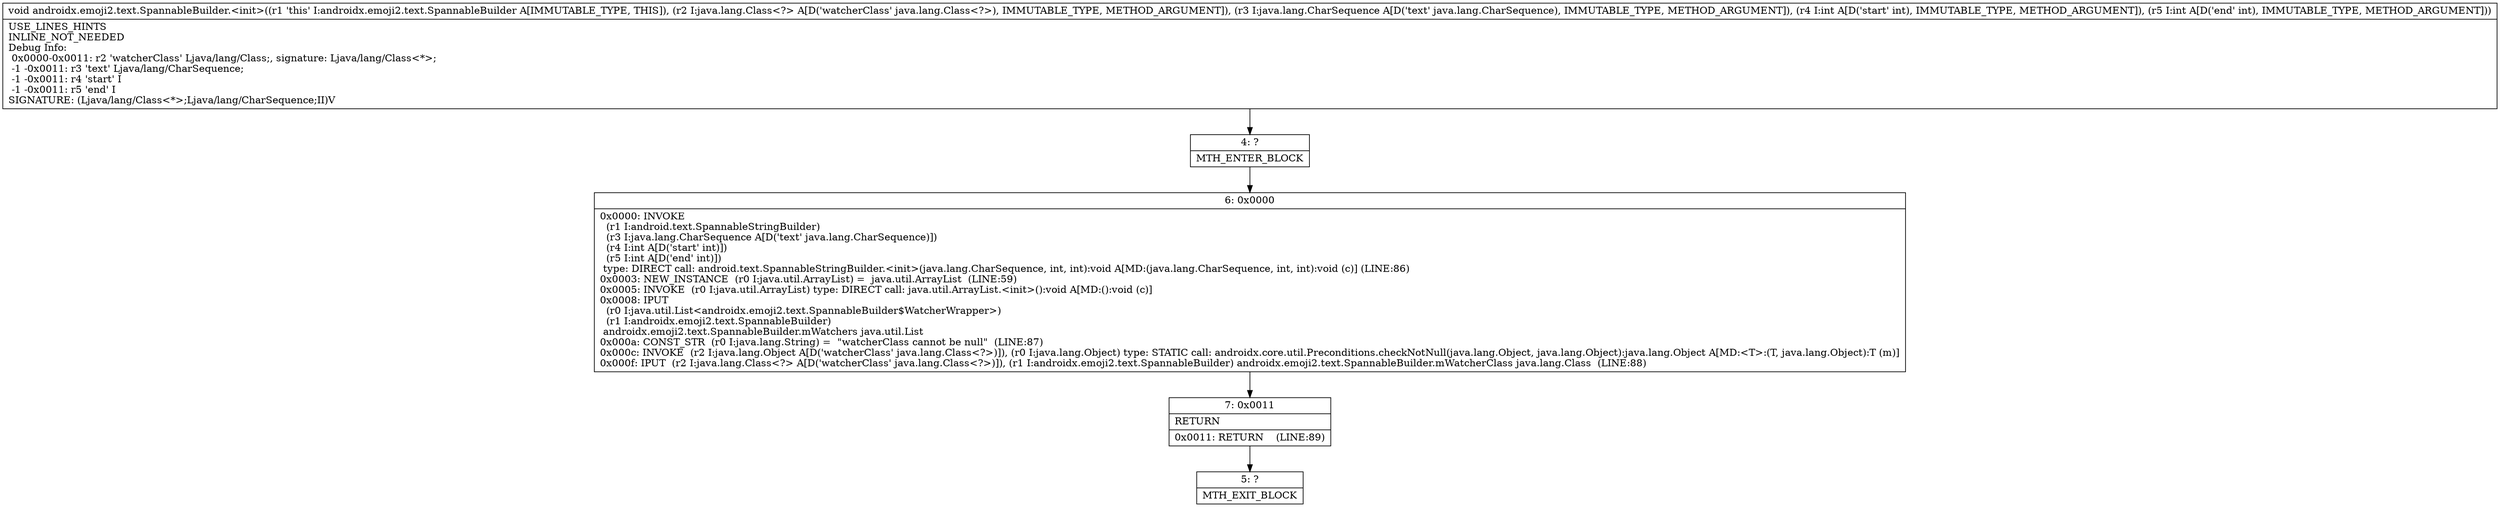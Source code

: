 digraph "CFG forandroidx.emoji2.text.SpannableBuilder.\<init\>(Ljava\/lang\/Class;Ljava\/lang\/CharSequence;II)V" {
Node_4 [shape=record,label="{4\:\ ?|MTH_ENTER_BLOCK\l}"];
Node_6 [shape=record,label="{6\:\ 0x0000|0x0000: INVOKE  \l  (r1 I:android.text.SpannableStringBuilder)\l  (r3 I:java.lang.CharSequence A[D('text' java.lang.CharSequence)])\l  (r4 I:int A[D('start' int)])\l  (r5 I:int A[D('end' int)])\l type: DIRECT call: android.text.SpannableStringBuilder.\<init\>(java.lang.CharSequence, int, int):void A[MD:(java.lang.CharSequence, int, int):void (c)] (LINE:86)\l0x0003: NEW_INSTANCE  (r0 I:java.util.ArrayList) =  java.util.ArrayList  (LINE:59)\l0x0005: INVOKE  (r0 I:java.util.ArrayList) type: DIRECT call: java.util.ArrayList.\<init\>():void A[MD:():void (c)]\l0x0008: IPUT  \l  (r0 I:java.util.List\<androidx.emoji2.text.SpannableBuilder$WatcherWrapper\>)\l  (r1 I:androidx.emoji2.text.SpannableBuilder)\l androidx.emoji2.text.SpannableBuilder.mWatchers java.util.List \l0x000a: CONST_STR  (r0 I:java.lang.String) =  \"watcherClass cannot be null\"  (LINE:87)\l0x000c: INVOKE  (r2 I:java.lang.Object A[D('watcherClass' java.lang.Class\<?\>)]), (r0 I:java.lang.Object) type: STATIC call: androidx.core.util.Preconditions.checkNotNull(java.lang.Object, java.lang.Object):java.lang.Object A[MD:\<T\>:(T, java.lang.Object):T (m)]\l0x000f: IPUT  (r2 I:java.lang.Class\<?\> A[D('watcherClass' java.lang.Class\<?\>)]), (r1 I:androidx.emoji2.text.SpannableBuilder) androidx.emoji2.text.SpannableBuilder.mWatcherClass java.lang.Class  (LINE:88)\l}"];
Node_7 [shape=record,label="{7\:\ 0x0011|RETURN\l|0x0011: RETURN    (LINE:89)\l}"];
Node_5 [shape=record,label="{5\:\ ?|MTH_EXIT_BLOCK\l}"];
MethodNode[shape=record,label="{void androidx.emoji2.text.SpannableBuilder.\<init\>((r1 'this' I:androidx.emoji2.text.SpannableBuilder A[IMMUTABLE_TYPE, THIS]), (r2 I:java.lang.Class\<?\> A[D('watcherClass' java.lang.Class\<?\>), IMMUTABLE_TYPE, METHOD_ARGUMENT]), (r3 I:java.lang.CharSequence A[D('text' java.lang.CharSequence), IMMUTABLE_TYPE, METHOD_ARGUMENT]), (r4 I:int A[D('start' int), IMMUTABLE_TYPE, METHOD_ARGUMENT]), (r5 I:int A[D('end' int), IMMUTABLE_TYPE, METHOD_ARGUMENT]))  | USE_LINES_HINTS\lINLINE_NOT_NEEDED\lDebug Info:\l  0x0000\-0x0011: r2 'watcherClass' Ljava\/lang\/Class;, signature: Ljava\/lang\/Class\<*\>;\l  \-1 \-0x0011: r3 'text' Ljava\/lang\/CharSequence;\l  \-1 \-0x0011: r4 'start' I\l  \-1 \-0x0011: r5 'end' I\lSIGNATURE: (Ljava\/lang\/Class\<*\>;Ljava\/lang\/CharSequence;II)V\l}"];
MethodNode -> Node_4;Node_4 -> Node_6;
Node_6 -> Node_7;
Node_7 -> Node_5;
}

